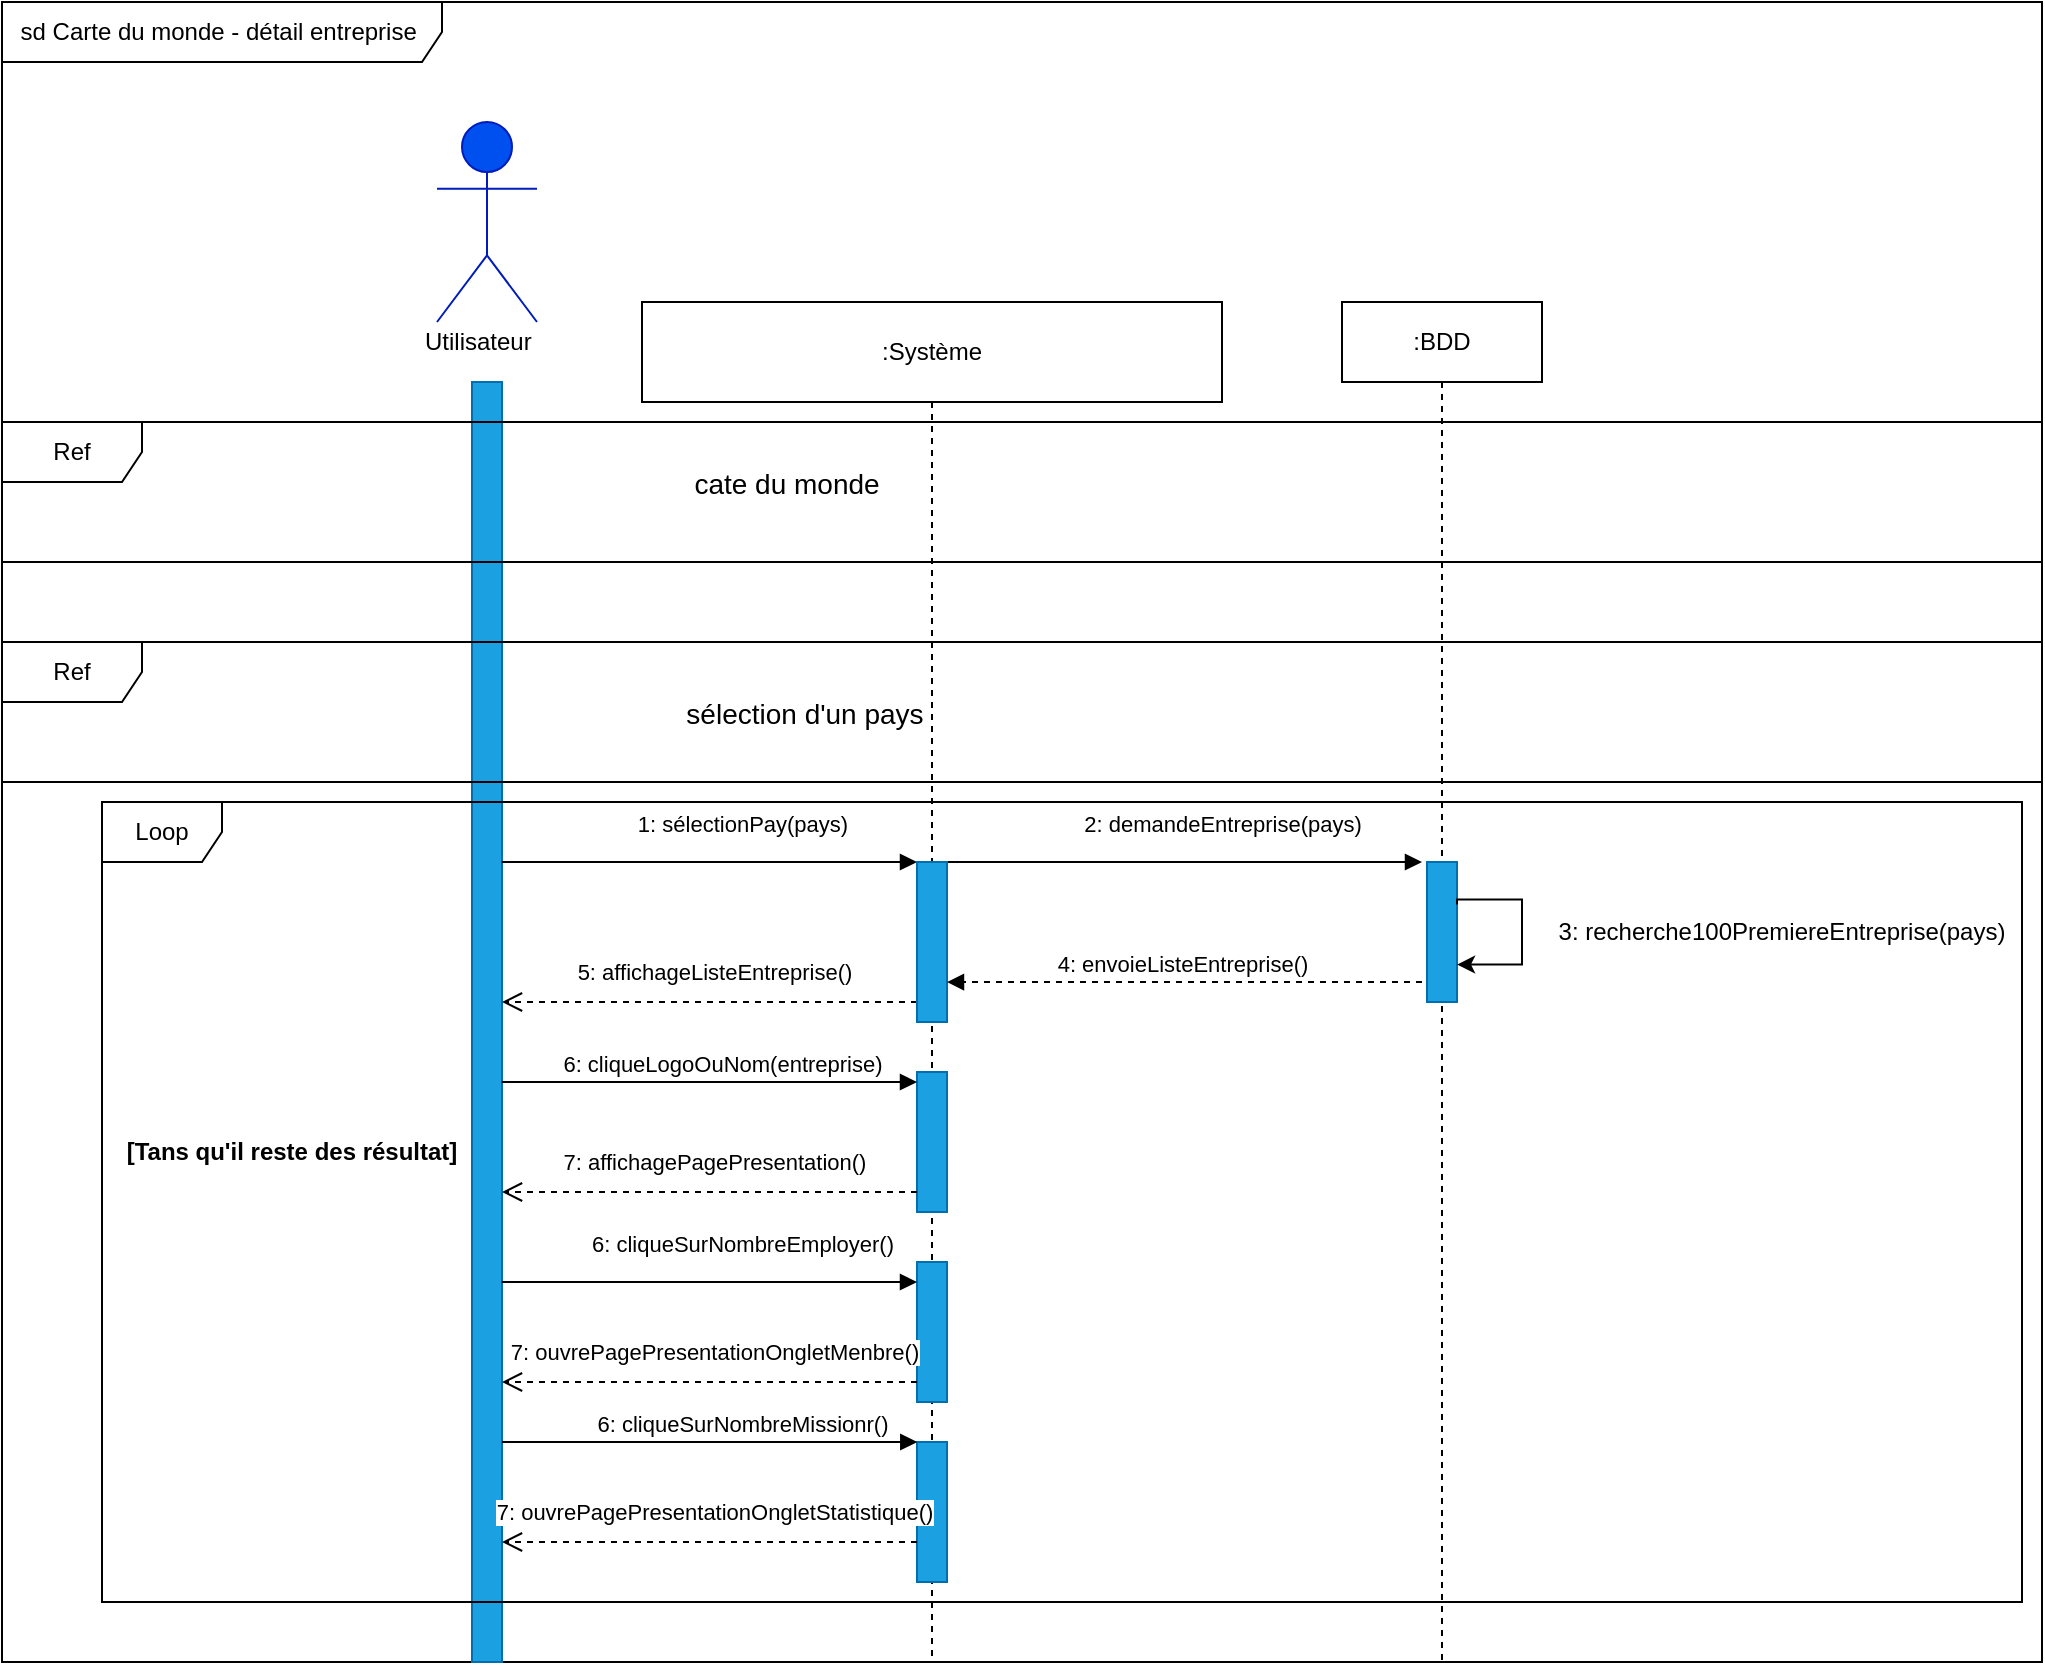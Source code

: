 <mxfile version="20.6.0" type="device"><diagram id="M-pu-cOKjHEZvPsEpOY4" name="Page-1"><mxGraphModel dx="1929" dy="1695" grid="1" gridSize="10" guides="1" tooltips="1" connect="1" arrows="1" fold="1" page="1" pageScale="1" pageWidth="827" pageHeight="1169" math="0" shadow="0"><root><mxCell id="0"/><mxCell id="1" parent="0"/><mxCell id="OMeM30PVV8WrVPDrTTRZ-74" value="sd Carte du monde - détail entreprise&amp;nbsp; " style="shape=umlFrame;whiteSpace=wrap;html=1;width=220;height=30;" parent="1" vertex="1"><mxGeometry x="-110" y="-10" width="1020" height="830" as="geometry"/></mxCell><mxCell id="OMeM30PVV8WrVPDrTTRZ-9" value="" style="rounded=0;whiteSpace=wrap;html=1;fillColor=#1ba1e2;fontColor=#ffffff;strokeColor=#006EAF;" parent="1" vertex="1"><mxGeometry x="125" y="180" width="15" height="640" as="geometry"/></mxCell><mxCell id="OMeM30PVV8WrVPDrTTRZ-1" value="&lt;b&gt;Utilisateur&lt;/b&gt;" style="shape=umlActor;verticalLabelPosition=bottom;verticalAlign=top;html=1;fillColor=#0050ef;fontColor=#ffffff;strokeColor=#001DBC;" parent="1" vertex="1"><mxGeometry x="107.5" y="50" width="50" height="100" as="geometry"/></mxCell><mxCell id="UVZ0IYtNJLXeqeBDd-HU-10" value="Utilisateur&lt;span style=&quot;white-space: pre;&quot;&gt;&#9;&lt;/span&gt;" style="text;html=1;strokeColor=none;fillColor=none;align=center;verticalAlign=middle;whiteSpace=wrap;rounded=0;" parent="1" vertex="1"><mxGeometry x="100" y="140" width="82.5" height="40" as="geometry"/></mxCell><mxCell id="UVZ0IYtNJLXeqeBDd-HU-47" value="Ref " style="shape=umlFrame;whiteSpace=wrap;html=1;width=70;height=30;fillStyle=auto;sketch=0;shadow=0;" parent="1" vertex="1"><mxGeometry x="-110" y="200" width="1020" height="70" as="geometry"/></mxCell><mxCell id="788C2WhoYGFtB54ipDxD-50" value=":Système" style="shape=umlLifeline;perimeter=lifelinePerimeter;whiteSpace=wrap;html=1;container=1;collapsible=0;recursiveResize=0;outlineConnect=0;size=50;" parent="1" vertex="1"><mxGeometry x="210" y="140" width="290" height="680" as="geometry"/></mxCell><mxCell id="788C2WhoYGFtB54ipDxD-65" value="1: sélectionPay(pays)" style="html=1;verticalAlign=bottom;endArrow=block;rounded=0;entryX=0.01;entryY=0.143;entryDx=0;entryDy=0;entryPerimeter=0;" parent="788C2WhoYGFtB54ipDxD-50" edge="1"><mxGeometry x="0.156" y="10" width="80" relative="1" as="geometry"><mxPoint x="-70.15" y="280.05" as="sourcePoint"/><mxPoint x="137.5" y="280.0" as="targetPoint"/><mxPoint as="offset"/></mxGeometry></mxCell><mxCell id="788C2WhoYGFtB54ipDxD-66" value="5: affichageListeEntreprise()" style="html=1;verticalAlign=bottom;endArrow=open;dashed=1;endSize=8;rounded=0;" parent="788C2WhoYGFtB54ipDxD-50" edge="1"><mxGeometry x="-0.016" y="-6" relative="1" as="geometry"><mxPoint x="137.5" y="350.0" as="sourcePoint"/><mxPoint x="-70.0" y="350.0" as="targetPoint"/><mxPoint as="offset"/></mxGeometry></mxCell><mxCell id="788C2WhoYGFtB54ipDxD-68" value="2: demandeEntreprise(pays) " style="html=1;verticalAlign=bottom;endArrow=block;rounded=0;" parent="788C2WhoYGFtB54ipDxD-50" edge="1"><mxGeometry x="0.156" y="10" width="80" relative="1" as="geometry"><mxPoint x="152.5" y="280.05" as="sourcePoint"/><mxPoint x="390" y="280" as="targetPoint"/><mxPoint as="offset"/></mxGeometry></mxCell><mxCell id="788C2WhoYGFtB54ipDxD-71" value="" style="rounded=0;whiteSpace=wrap;html=1;fillColor=#1ba1e2;fontColor=#ffffff;strokeColor=#006EAF;" parent="788C2WhoYGFtB54ipDxD-50" vertex="1"><mxGeometry x="137.5" y="280" width="15" height="80" as="geometry"/></mxCell><mxCell id="788C2WhoYGFtB54ipDxD-73" value="" style="rounded=0;whiteSpace=wrap;html=1;fillColor=#1ba1e2;fontColor=#ffffff;strokeColor=#006EAF;" parent="788C2WhoYGFtB54ipDxD-50" vertex="1"><mxGeometry x="137.5" y="385" width="15" height="70" as="geometry"/></mxCell><mxCell id="788C2WhoYGFtB54ipDxD-74" value="" style="rounded=0;whiteSpace=wrap;html=1;fillColor=#1ba1e2;fontColor=#ffffff;strokeColor=#006EAF;" parent="788C2WhoYGFtB54ipDxD-50" vertex="1"><mxGeometry x="137.5" y="480" width="15" height="70" as="geometry"/></mxCell><UserObject label="cate du monde " placeholders="1" name="Variable" id="UVZ0IYtNJLXeqeBDd-HU-48"><mxCell style="text;html=1;strokeColor=none;fillColor=none;align=center;verticalAlign=middle;whiteSpace=wrap;overflow=hidden;fontSize=14;" parent="788C2WhoYGFtB54ipDxD-50" vertex="1"><mxGeometry x="-59" y="80" width="262.5" height="20" as="geometry"/></mxCell></UserObject><mxCell id="788C2WhoYGFtB54ipDxD-118" value="Ref " style="shape=umlFrame;whiteSpace=wrap;html=1;width=70;height=30;fillStyle=auto;sketch=0;shadow=0;" parent="788C2WhoYGFtB54ipDxD-50" vertex="1"><mxGeometry x="-320" y="170" width="1020" height="70" as="geometry"/></mxCell><UserObject label="sélection d'un pays" placeholders="1" name="Variable" id="788C2WhoYGFtB54ipDxD-120"><mxCell style="text;html=1;strokeColor=none;fillColor=none;align=center;verticalAlign=middle;whiteSpace=wrap;overflow=hidden;fontSize=14;" parent="788C2WhoYGFtB54ipDxD-50" vertex="1"><mxGeometry x="-50" y="195" width="262.5" height="20" as="geometry"/></mxCell></UserObject><mxCell id="788C2WhoYGFtB54ipDxD-29" value="6: cliqueSurNombreEmployer()" style="html=1;verticalAlign=bottom;endArrow=block;rounded=0;entryX=0.01;entryY=0.143;entryDx=0;entryDy=0;entryPerimeter=0;" parent="788C2WhoYGFtB54ipDxD-50" edge="1"><mxGeometry x="0.156" y="10" width="80" relative="1" as="geometry"><mxPoint x="-70.15" y="490.05" as="sourcePoint"/><mxPoint x="137.5" y="490.0" as="targetPoint"/><mxPoint as="offset"/></mxGeometry></mxCell><mxCell id="788C2WhoYGFtB54ipDxD-72" value="7: ouvrePagePresentationOngletMenbre()" style="html=1;verticalAlign=bottom;endArrow=open;dashed=1;endSize=8;rounded=0;" parent="788C2WhoYGFtB54ipDxD-50" edge="1"><mxGeometry x="-0.016" y="-6" relative="1" as="geometry"><mxPoint x="137.5" y="540.0" as="sourcePoint"/><mxPoint x="-70" y="540.0" as="targetPoint"/><mxPoint as="offset"/></mxGeometry></mxCell><mxCell id="h9GI4-EFpvieI8KYObMY-15" value="6: cliqueLogoOuNom(entreprise)" style="html=1;verticalAlign=bottom;endArrow=block;rounded=0;entryX=0.01;entryY=0.143;entryDx=0;entryDy=0;entryPerimeter=0;" edge="1" parent="788C2WhoYGFtB54ipDxD-50"><mxGeometry x="0.061" width="80" relative="1" as="geometry"><mxPoint x="-70.15" y="390.05" as="sourcePoint"/><mxPoint x="137.5" y="390" as="targetPoint"/><mxPoint as="offset"/></mxGeometry></mxCell><mxCell id="h9GI4-EFpvieI8KYObMY-16" value="7: affichagePagePresentation()" style="html=1;verticalAlign=bottom;endArrow=open;dashed=1;endSize=8;rounded=0;" edge="1" parent="788C2WhoYGFtB54ipDxD-50"><mxGeometry x="-0.016" y="-6" relative="1" as="geometry"><mxPoint x="137.5" y="445" as="sourcePoint"/><mxPoint x="-70" y="445" as="targetPoint"/><mxPoint as="offset"/></mxGeometry></mxCell><mxCell id="h9GI4-EFpvieI8KYObMY-17" value="" style="rounded=0;whiteSpace=wrap;html=1;fillColor=#1ba1e2;fontColor=#ffffff;strokeColor=#006EAF;" vertex="1" parent="788C2WhoYGFtB54ipDxD-50"><mxGeometry x="137.5" y="570" width="15" height="70" as="geometry"/></mxCell><mxCell id="h9GI4-EFpvieI8KYObMY-56" value="6: cliqueSurNombreMissionr()" style="html=1;verticalAlign=bottom;endArrow=block;rounded=0;entryX=0.01;entryY=0.143;entryDx=0;entryDy=0;entryPerimeter=0;" edge="1" parent="788C2WhoYGFtB54ipDxD-50"><mxGeometry x="0.156" width="80" relative="1" as="geometry"><mxPoint x="-70.0" y="570.05" as="sourcePoint"/><mxPoint x="137.65" y="570" as="targetPoint"/><mxPoint as="offset"/></mxGeometry></mxCell><mxCell id="h9GI4-EFpvieI8KYObMY-58" value="7: ouvrePagePresentationOngletStatistique()" style="html=1;verticalAlign=bottom;endArrow=open;dashed=1;endSize=8;rounded=0;" edge="1" parent="788C2WhoYGFtB54ipDxD-50"><mxGeometry x="-0.016" y="-6" relative="1" as="geometry"><mxPoint x="137.5" y="620" as="sourcePoint"/><mxPoint x="-70" y="620" as="targetPoint"/><mxPoint as="offset"/></mxGeometry></mxCell><mxCell id="h9GI4-EFpvieI8KYObMY-1" value=":BDD" style="shape=umlLifeline;perimeter=lifelinePerimeter;whiteSpace=wrap;html=1;container=1;collapsible=0;recursiveResize=0;outlineConnect=0;size=40;" vertex="1" parent="1"><mxGeometry x="560" y="140" width="100" height="680" as="geometry"/></mxCell><mxCell id="h9GI4-EFpvieI8KYObMY-2" value="" style="rounded=0;whiteSpace=wrap;html=1;fillColor=#1ba1e2;fontColor=#ffffff;strokeColor=#006EAF;" vertex="1" parent="h9GI4-EFpvieI8KYObMY-1"><mxGeometry x="42.5" y="280" width="15" height="70" as="geometry"/></mxCell><mxCell id="h9GI4-EFpvieI8KYObMY-7" style="edgeStyle=orthogonalEdgeStyle;rounded=0;orthogonalLoop=1;jettySize=auto;html=1;exitX=1;exitY=0.25;exitDx=0;exitDy=0;entryX=1;entryY=0.75;entryDx=0;entryDy=0;" edge="1" parent="h9GI4-EFpvieI8KYObMY-1"><mxGeometry relative="1" as="geometry"><Array as="points"><mxPoint x="58" y="298.74"/><mxPoint x="90" y="298.74"/><mxPoint x="90" y="331.74"/></Array><mxPoint x="57.53" y="301.26" as="sourcePoint"/><mxPoint x="57.53" y="331.26" as="targetPoint"/></mxGeometry></mxCell><mxCell id="h9GI4-EFpvieI8KYObMY-10" value="3: recherche100PremiereEntreprise(pays)" style="text;html=1;strokeColor=none;fillColor=none;align=center;verticalAlign=middle;whiteSpace=wrap;rounded=0;" vertex="1" parent="1"><mxGeometry x="660" y="440" width="240" height="30" as="geometry"/></mxCell><mxCell id="h9GI4-EFpvieI8KYObMY-11" value="4: envoieListeEntreprise() " style="html=1;verticalAlign=bottom;endArrow=block;rounded=0;dashed=1;" edge="1" parent="1"><mxGeometry x="0.011" width="80" relative="1" as="geometry"><mxPoint x="600" y="480" as="sourcePoint"/><mxPoint x="362.5" y="480.05" as="targetPoint"/><mxPoint as="offset"/></mxGeometry></mxCell><mxCell id="h9GI4-EFpvieI8KYObMY-59" value="Loop" style="shape=umlFrame;whiteSpace=wrap;html=1;" vertex="1" parent="1"><mxGeometry x="-60" y="390" width="960" height="400" as="geometry"/></mxCell><mxCell id="h9GI4-EFpvieI8KYObMY-62" value="&lt;b&gt;[Tans qu'il reste des résultat]&lt;/b&gt;" style="text;html=1;strokeColor=none;fillColor=none;align=center;verticalAlign=middle;whiteSpace=wrap;rounded=0;" vertex="1" parent="1"><mxGeometry x="-50" y="550" width="170" height="30" as="geometry"/></mxCell></root></mxGraphModel></diagram></mxfile>